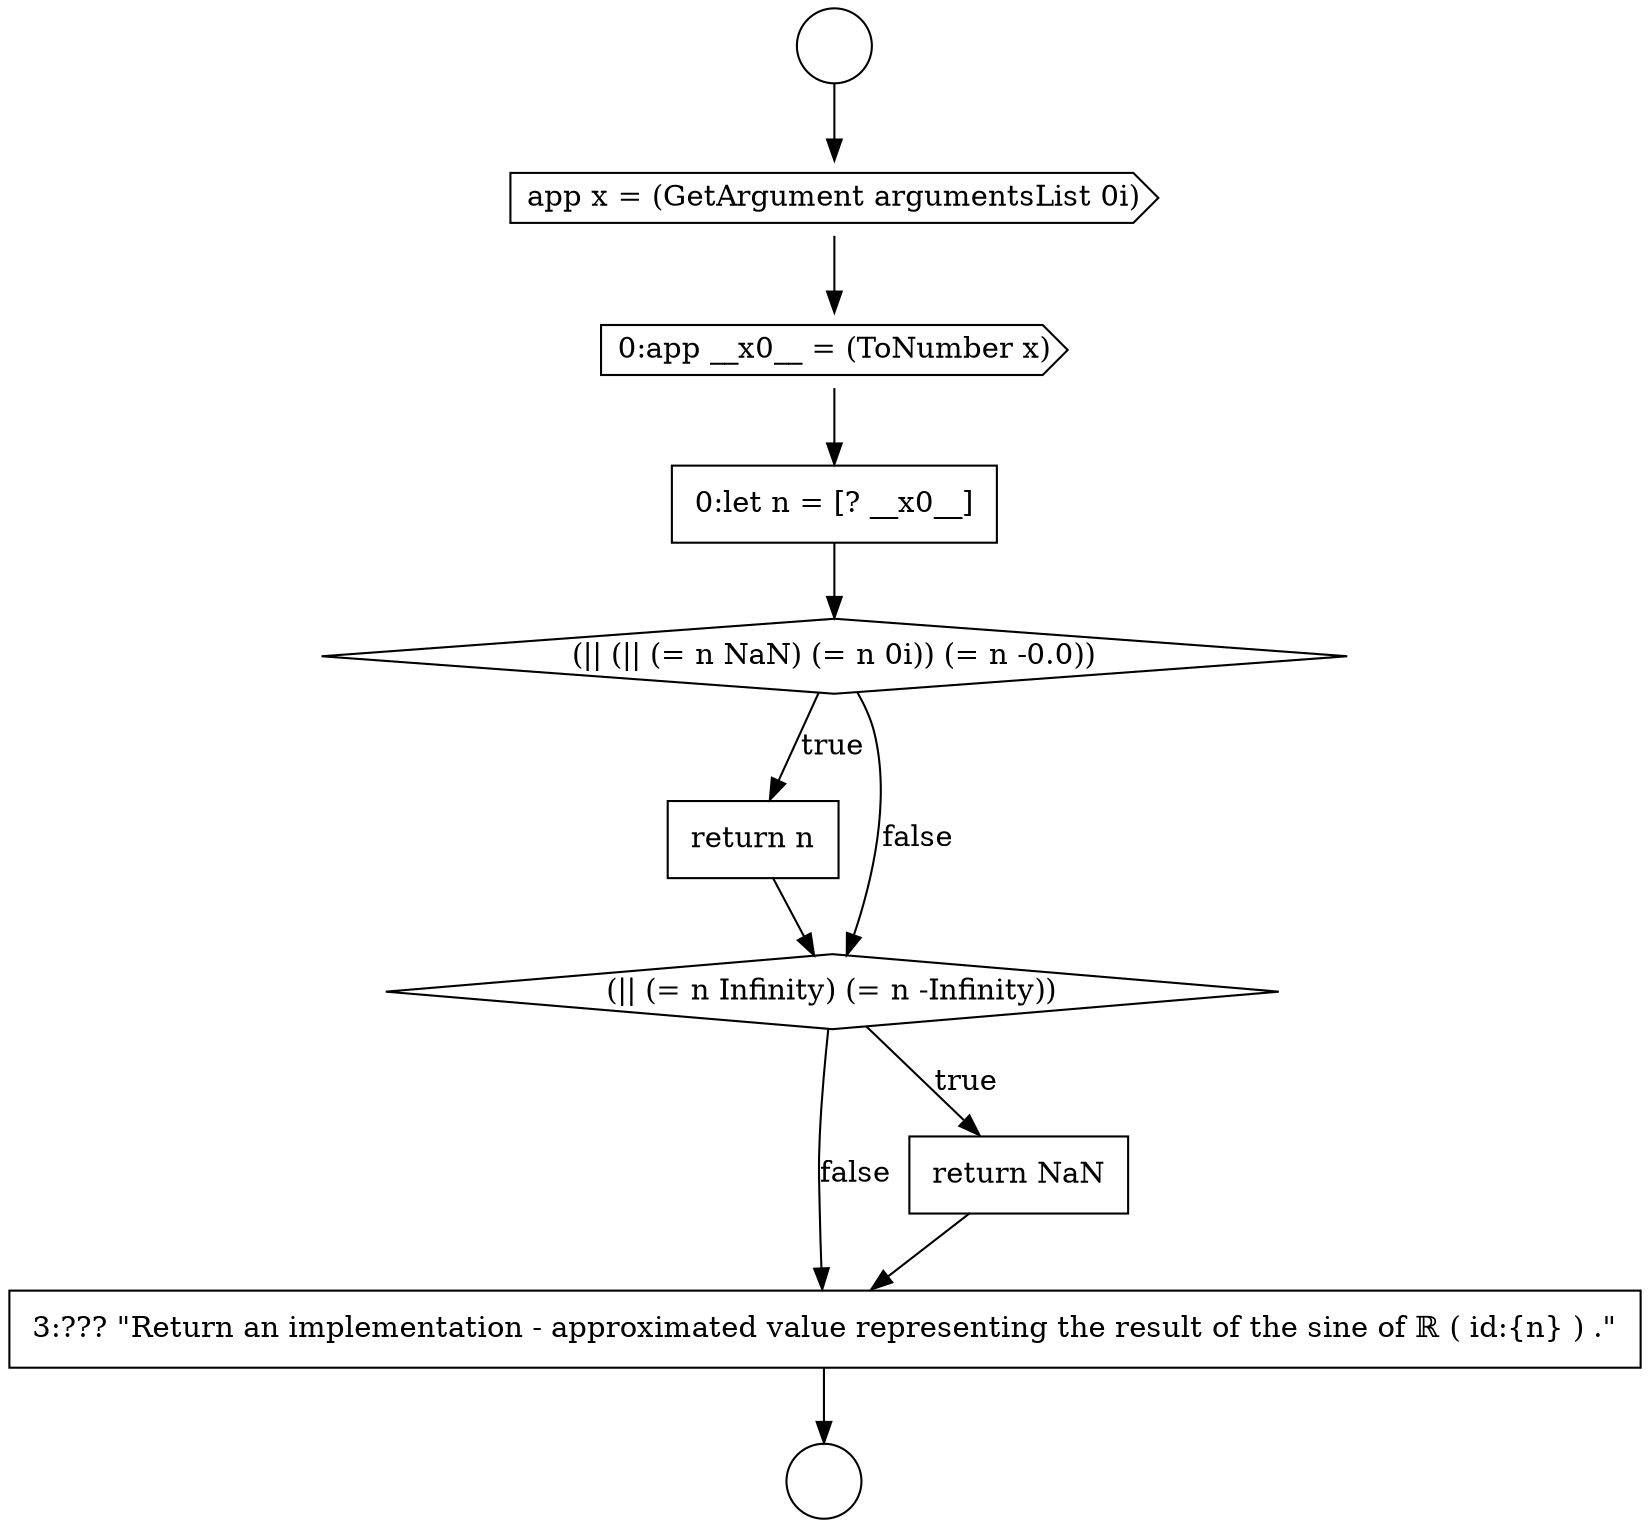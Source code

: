 digraph {
  node13332 [shape=circle label=" " color="black" fillcolor="white" style=filled]
  node13337 [shape=none, margin=0, label=<<font color="black">
    <table border="0" cellborder="1" cellspacing="0" cellpadding="10">
      <tr><td align="left">return n</td></tr>
    </table>
  </font>> color="black" fillcolor="white" style=filled]
  node13335 [shape=none, margin=0, label=<<font color="black">
    <table border="0" cellborder="1" cellspacing="0" cellpadding="10">
      <tr><td align="left">0:let n = [? __x0__]</td></tr>
    </table>
  </font>> color="black" fillcolor="white" style=filled]
  node13340 [shape=none, margin=0, label=<<font color="black">
    <table border="0" cellborder="1" cellspacing="0" cellpadding="10">
      <tr><td align="left">3:??? &quot;Return an implementation - approximated value representing the result of the sine of ℝ ( id:{n} ) .&quot;</td></tr>
    </table>
  </font>> color="black" fillcolor="white" style=filled]
  node13338 [shape=diamond, label=<<font color="black">(|| (= n Infinity) (= n -Infinity))</font>> color="black" fillcolor="white" style=filled]
  node13334 [shape=cds, label=<<font color="black">0:app __x0__ = (ToNumber x)</font>> color="black" fillcolor="white" style=filled]
  node13339 [shape=none, margin=0, label=<<font color="black">
    <table border="0" cellborder="1" cellspacing="0" cellpadding="10">
      <tr><td align="left">return NaN</td></tr>
    </table>
  </font>> color="black" fillcolor="white" style=filled]
  node13333 [shape=cds, label=<<font color="black">app x = (GetArgument argumentsList 0i)</font>> color="black" fillcolor="white" style=filled]
  node13331 [shape=circle label=" " color="black" fillcolor="white" style=filled]
  node13336 [shape=diamond, label=<<font color="black">(|| (|| (= n NaN) (= n 0i)) (= n -0.0))</font>> color="black" fillcolor="white" style=filled]
  node13340 -> node13332 [ color="black"]
  node13339 -> node13340 [ color="black"]
  node13334 -> node13335 [ color="black"]
  node13336 -> node13337 [label=<<font color="black">true</font>> color="black"]
  node13336 -> node13338 [label=<<font color="black">false</font>> color="black"]
  node13333 -> node13334 [ color="black"]
  node13337 -> node13338 [ color="black"]
  node13338 -> node13339 [label=<<font color="black">true</font>> color="black"]
  node13338 -> node13340 [label=<<font color="black">false</font>> color="black"]
  node13331 -> node13333 [ color="black"]
  node13335 -> node13336 [ color="black"]
}
